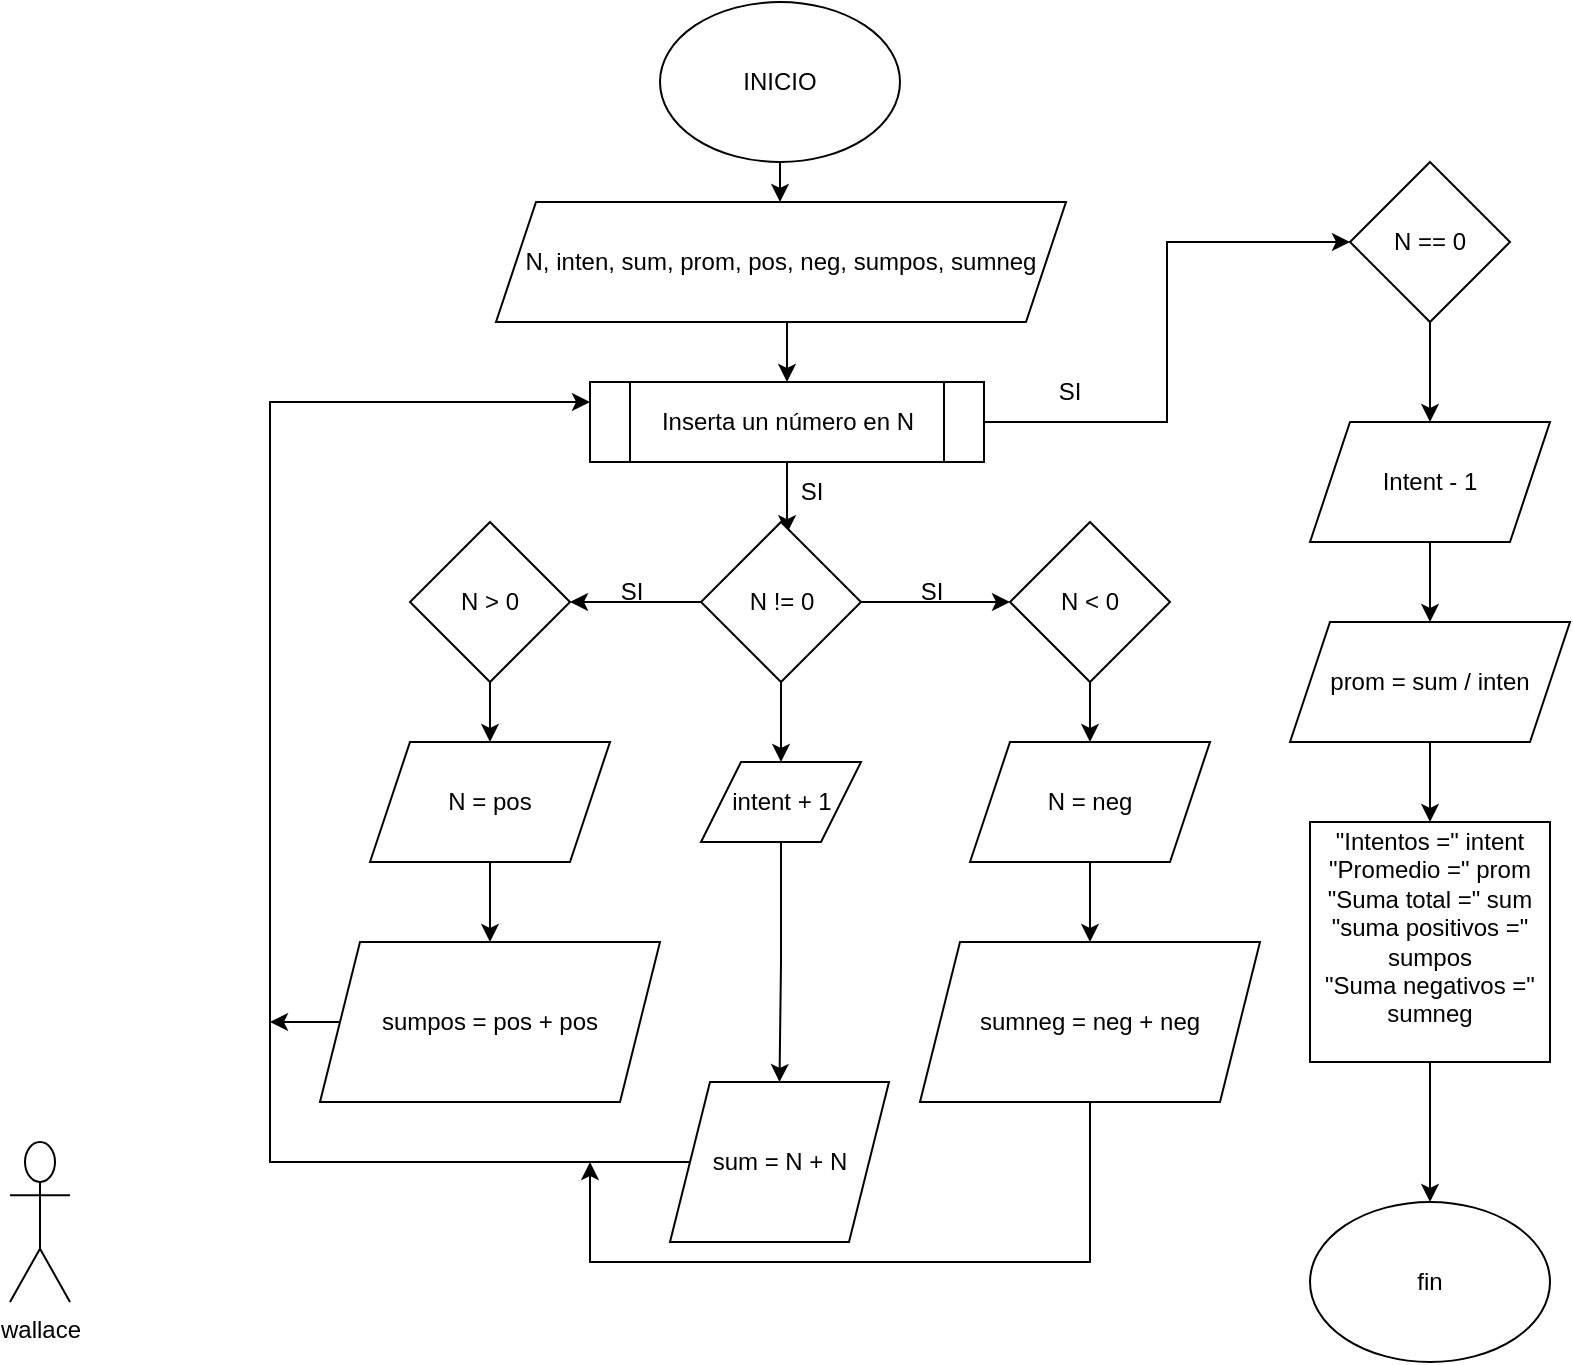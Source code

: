 <mxfile version="24.3.0" type="github">
  <diagram name="Página-1" id="wv47q-LeGvTTBHkPxyH3">
    <mxGraphModel dx="1235" dy="614" grid="1" gridSize="10" guides="1" tooltips="1" connect="1" arrows="1" fold="1" page="1" pageScale="1" pageWidth="850" pageHeight="1100" math="0" shadow="0">
      <root>
        <mxCell id="0" />
        <mxCell id="1" parent="0" />
        <mxCell id="9aZ72MxMiKyf0YZ_SbQL-32" style="edgeStyle=orthogonalEdgeStyle;rounded=0;orthogonalLoop=1;jettySize=auto;html=1;" edge="1" parent="1" source="9aZ72MxMiKyf0YZ_SbQL-1" target="9aZ72MxMiKyf0YZ_SbQL-5">
          <mxGeometry relative="1" as="geometry" />
        </mxCell>
        <mxCell id="9aZ72MxMiKyf0YZ_SbQL-1" value="INICIO" style="ellipse;whiteSpace=wrap;html=1;" vertex="1" parent="1">
          <mxGeometry x="365" y="10" width="120" height="80" as="geometry" />
        </mxCell>
        <mxCell id="9aZ72MxMiKyf0YZ_SbQL-2" value="fin" style="ellipse;whiteSpace=wrap;html=1;" vertex="1" parent="1">
          <mxGeometry x="690" y="610" width="120" height="80" as="geometry" />
        </mxCell>
        <mxCell id="9aZ72MxMiKyf0YZ_SbQL-37" style="edgeStyle=orthogonalEdgeStyle;rounded=0;orthogonalLoop=1;jettySize=auto;html=1;entryX=0.538;entryY=0.07;entryDx=0;entryDy=0;entryPerimeter=0;" edge="1" parent="1" source="9aZ72MxMiKyf0YZ_SbQL-3" target="9aZ72MxMiKyf0YZ_SbQL-4">
          <mxGeometry relative="1" as="geometry">
            <mxPoint x="428.5" y="260" as="targetPoint" />
          </mxGeometry>
        </mxCell>
        <mxCell id="9aZ72MxMiKyf0YZ_SbQL-39" style="edgeStyle=orthogonalEdgeStyle;rounded=0;orthogonalLoop=1;jettySize=auto;html=1;entryX=0;entryY=0.5;entryDx=0;entryDy=0;" edge="1" parent="1" source="9aZ72MxMiKyf0YZ_SbQL-3" target="9aZ72MxMiKyf0YZ_SbQL-28">
          <mxGeometry relative="1" as="geometry" />
        </mxCell>
        <mxCell id="9aZ72MxMiKyf0YZ_SbQL-3" value="Inserta un número en N" style="shape=process;whiteSpace=wrap;html=1;backgroundOutline=1;" vertex="1" parent="1">
          <mxGeometry x="330" y="200" width="197" height="40" as="geometry" />
        </mxCell>
        <mxCell id="9aZ72MxMiKyf0YZ_SbQL-35" style="edgeStyle=orthogonalEdgeStyle;rounded=0;orthogonalLoop=1;jettySize=auto;html=1;entryX=1;entryY=0.5;entryDx=0;entryDy=0;" edge="1" parent="1" source="9aZ72MxMiKyf0YZ_SbQL-4" target="9aZ72MxMiKyf0YZ_SbQL-25">
          <mxGeometry relative="1" as="geometry" />
        </mxCell>
        <mxCell id="9aZ72MxMiKyf0YZ_SbQL-36" style="edgeStyle=orthogonalEdgeStyle;rounded=0;orthogonalLoop=1;jettySize=auto;html=1;entryX=0;entryY=0.5;entryDx=0;entryDy=0;" edge="1" parent="1" source="9aZ72MxMiKyf0YZ_SbQL-4" target="9aZ72MxMiKyf0YZ_SbQL-18">
          <mxGeometry relative="1" as="geometry" />
        </mxCell>
        <mxCell id="9aZ72MxMiKyf0YZ_SbQL-46" style="edgeStyle=orthogonalEdgeStyle;rounded=0;orthogonalLoop=1;jettySize=auto;html=1;entryX=0.5;entryY=0;entryDx=0;entryDy=0;" edge="1" parent="1" source="9aZ72MxMiKyf0YZ_SbQL-4" target="9aZ72MxMiKyf0YZ_SbQL-12">
          <mxGeometry relative="1" as="geometry" />
        </mxCell>
        <mxCell id="9aZ72MxMiKyf0YZ_SbQL-4" value="N != 0" style="rhombus;whiteSpace=wrap;html=1;" vertex="1" parent="1">
          <mxGeometry x="385.5" y="270" width="80" height="80" as="geometry" />
        </mxCell>
        <mxCell id="9aZ72MxMiKyf0YZ_SbQL-34" style="edgeStyle=orthogonalEdgeStyle;rounded=0;orthogonalLoop=1;jettySize=auto;html=1;exitX=0.5;exitY=1;exitDx=0;exitDy=0;entryX=0.5;entryY=0;entryDx=0;entryDy=0;" edge="1" parent="1" source="9aZ72MxMiKyf0YZ_SbQL-5" target="9aZ72MxMiKyf0YZ_SbQL-3">
          <mxGeometry relative="1" as="geometry" />
        </mxCell>
        <mxCell id="9aZ72MxMiKyf0YZ_SbQL-5" value="N, inten, sum, prom, pos, neg, sumpos, sumneg" style="shape=parallelogram;perimeter=parallelogramPerimeter;whiteSpace=wrap;html=1;fixedSize=1;" vertex="1" parent="1">
          <mxGeometry x="283" y="110" width="285" height="60" as="geometry" />
        </mxCell>
        <mxCell id="9aZ72MxMiKyf0YZ_SbQL-8" value="wallace" style="shape=umlActor;verticalLabelPosition=bottom;verticalAlign=top;html=1;outlineConnect=0;" vertex="1" parent="1">
          <mxGeometry x="40" y="580" width="30" height="80" as="geometry" />
        </mxCell>
        <mxCell id="9aZ72MxMiKyf0YZ_SbQL-47" style="edgeStyle=orthogonalEdgeStyle;rounded=0;orthogonalLoop=1;jettySize=auto;html=1;entryX=0.5;entryY=0;entryDx=0;entryDy=0;" edge="1" parent="1" source="9aZ72MxMiKyf0YZ_SbQL-12" target="9aZ72MxMiKyf0YZ_SbQL-15">
          <mxGeometry relative="1" as="geometry" />
        </mxCell>
        <mxCell id="9aZ72MxMiKyf0YZ_SbQL-12" value="intent + 1" style="shape=parallelogram;perimeter=parallelogramPerimeter;whiteSpace=wrap;html=1;fixedSize=1;" vertex="1" parent="1">
          <mxGeometry x="385.5" y="390" width="80" height="40" as="geometry" />
        </mxCell>
        <mxCell id="9aZ72MxMiKyf0YZ_SbQL-48" style="edgeStyle=orthogonalEdgeStyle;rounded=0;orthogonalLoop=1;jettySize=auto;html=1;entryX=0;entryY=0.25;entryDx=0;entryDy=0;exitX=0;exitY=0.5;exitDx=0;exitDy=0;" edge="1" parent="1" source="9aZ72MxMiKyf0YZ_SbQL-15" target="9aZ72MxMiKyf0YZ_SbQL-3">
          <mxGeometry relative="1" as="geometry">
            <mxPoint x="195" y="209.52" as="targetPoint" />
            <mxPoint x="405" y="559.52" as="sourcePoint" />
            <Array as="points">
              <mxPoint x="170" y="590" />
              <mxPoint x="170" y="210" />
            </Array>
          </mxGeometry>
        </mxCell>
        <mxCell id="9aZ72MxMiKyf0YZ_SbQL-15" value="sum = N + N" style="shape=parallelogram;perimeter=parallelogramPerimeter;whiteSpace=wrap;html=1;fixedSize=1;" vertex="1" parent="1">
          <mxGeometry x="370" y="550" width="109.5" height="80" as="geometry" />
        </mxCell>
        <mxCell id="9aZ72MxMiKyf0YZ_SbQL-40" style="edgeStyle=orthogonalEdgeStyle;rounded=0;orthogonalLoop=1;jettySize=auto;html=1;entryX=0.5;entryY=0;entryDx=0;entryDy=0;" edge="1" parent="1" source="9aZ72MxMiKyf0YZ_SbQL-18" target="9aZ72MxMiKyf0YZ_SbQL-19">
          <mxGeometry relative="1" as="geometry" />
        </mxCell>
        <mxCell id="9aZ72MxMiKyf0YZ_SbQL-18" value="N &amp;lt; 0" style="rhombus;whiteSpace=wrap;html=1;" vertex="1" parent="1">
          <mxGeometry x="540" y="270" width="80" height="80" as="geometry" />
        </mxCell>
        <mxCell id="9aZ72MxMiKyf0YZ_SbQL-41" style="edgeStyle=orthogonalEdgeStyle;rounded=0;orthogonalLoop=1;jettySize=auto;html=1;entryX=0.5;entryY=0;entryDx=0;entryDy=0;" edge="1" parent="1" source="9aZ72MxMiKyf0YZ_SbQL-19" target="9aZ72MxMiKyf0YZ_SbQL-22">
          <mxGeometry relative="1" as="geometry" />
        </mxCell>
        <mxCell id="9aZ72MxMiKyf0YZ_SbQL-19" value="N = neg" style="shape=parallelogram;perimeter=parallelogramPerimeter;whiteSpace=wrap;html=1;fixedSize=1;" vertex="1" parent="1">
          <mxGeometry x="520" y="380" width="120" height="60" as="geometry" />
        </mxCell>
        <mxCell id="9aZ72MxMiKyf0YZ_SbQL-50" style="edgeStyle=orthogonalEdgeStyle;rounded=0;orthogonalLoop=1;jettySize=auto;html=1;" edge="1" parent="1" source="9aZ72MxMiKyf0YZ_SbQL-22">
          <mxGeometry relative="1" as="geometry">
            <mxPoint x="330" y="590" as="targetPoint" />
            <Array as="points">
              <mxPoint x="580" y="640" />
              <mxPoint x="330" y="640" />
            </Array>
          </mxGeometry>
        </mxCell>
        <mxCell id="9aZ72MxMiKyf0YZ_SbQL-22" value="sumneg = neg + neg" style="shape=parallelogram;perimeter=parallelogramPerimeter;whiteSpace=wrap;html=1;fixedSize=1;" vertex="1" parent="1">
          <mxGeometry x="495" y="480" width="170" height="80" as="geometry" />
        </mxCell>
        <mxCell id="9aZ72MxMiKyf0YZ_SbQL-43" style="edgeStyle=orthogonalEdgeStyle;rounded=0;orthogonalLoop=1;jettySize=auto;html=1;" edge="1" parent="1" source="9aZ72MxMiKyf0YZ_SbQL-25" target="9aZ72MxMiKyf0YZ_SbQL-26">
          <mxGeometry relative="1" as="geometry" />
        </mxCell>
        <mxCell id="9aZ72MxMiKyf0YZ_SbQL-25" value="N &amp;gt; 0" style="rhombus;whiteSpace=wrap;html=1;" vertex="1" parent="1">
          <mxGeometry x="240" y="270" width="80" height="80" as="geometry" />
        </mxCell>
        <mxCell id="9aZ72MxMiKyf0YZ_SbQL-44" style="edgeStyle=orthogonalEdgeStyle;rounded=0;orthogonalLoop=1;jettySize=auto;html=1;entryX=0.5;entryY=0;entryDx=0;entryDy=0;" edge="1" parent="1" source="9aZ72MxMiKyf0YZ_SbQL-26" target="9aZ72MxMiKyf0YZ_SbQL-27">
          <mxGeometry relative="1" as="geometry" />
        </mxCell>
        <mxCell id="9aZ72MxMiKyf0YZ_SbQL-26" value="N = pos" style="shape=parallelogram;perimeter=parallelogramPerimeter;whiteSpace=wrap;html=1;fixedSize=1;" vertex="1" parent="1">
          <mxGeometry x="220" y="380" width="120" height="60" as="geometry" />
        </mxCell>
        <mxCell id="9aZ72MxMiKyf0YZ_SbQL-49" style="edgeStyle=orthogonalEdgeStyle;rounded=0;orthogonalLoop=1;jettySize=auto;html=1;exitX=0;exitY=0.5;exitDx=0;exitDy=0;" edge="1" parent="1" source="9aZ72MxMiKyf0YZ_SbQL-27">
          <mxGeometry relative="1" as="geometry">
            <mxPoint x="170" y="520" as="targetPoint" />
          </mxGeometry>
        </mxCell>
        <mxCell id="9aZ72MxMiKyf0YZ_SbQL-27" value="sumpos = pos + pos" style="shape=parallelogram;perimeter=parallelogramPerimeter;whiteSpace=wrap;html=1;fixedSize=1;" vertex="1" parent="1">
          <mxGeometry x="195" y="480" width="170" height="80" as="geometry" />
        </mxCell>
        <mxCell id="9aZ72MxMiKyf0YZ_SbQL-53" style="edgeStyle=orthogonalEdgeStyle;rounded=0;orthogonalLoop=1;jettySize=auto;html=1;entryX=0.5;entryY=0;entryDx=0;entryDy=0;" edge="1" parent="1" source="9aZ72MxMiKyf0YZ_SbQL-28" target="9aZ72MxMiKyf0YZ_SbQL-52">
          <mxGeometry relative="1" as="geometry" />
        </mxCell>
        <mxCell id="9aZ72MxMiKyf0YZ_SbQL-28" value="N == 0" style="rhombus;whiteSpace=wrap;html=1;" vertex="1" parent="1">
          <mxGeometry x="710" y="90" width="80" height="80" as="geometry" />
        </mxCell>
        <mxCell id="9aZ72MxMiKyf0YZ_SbQL-56" style="edgeStyle=orthogonalEdgeStyle;rounded=0;orthogonalLoop=1;jettySize=auto;html=1;" edge="1" parent="1" source="9aZ72MxMiKyf0YZ_SbQL-51" target="9aZ72MxMiKyf0YZ_SbQL-55">
          <mxGeometry relative="1" as="geometry" />
        </mxCell>
        <mxCell id="9aZ72MxMiKyf0YZ_SbQL-51" value="prom = sum / inten" style="shape=parallelogram;perimeter=parallelogramPerimeter;whiteSpace=wrap;html=1;fixedSize=1;" vertex="1" parent="1">
          <mxGeometry x="680" y="320" width="140" height="60" as="geometry" />
        </mxCell>
        <mxCell id="9aZ72MxMiKyf0YZ_SbQL-54" style="edgeStyle=orthogonalEdgeStyle;rounded=0;orthogonalLoop=1;jettySize=auto;html=1;" edge="1" parent="1" source="9aZ72MxMiKyf0YZ_SbQL-52" target="9aZ72MxMiKyf0YZ_SbQL-51">
          <mxGeometry relative="1" as="geometry" />
        </mxCell>
        <mxCell id="9aZ72MxMiKyf0YZ_SbQL-52" value="Intent - 1" style="shape=parallelogram;perimeter=parallelogramPerimeter;whiteSpace=wrap;html=1;fixedSize=1;" vertex="1" parent="1">
          <mxGeometry x="690" y="220" width="120" height="60" as="geometry" />
        </mxCell>
        <mxCell id="9aZ72MxMiKyf0YZ_SbQL-57" style="edgeStyle=orthogonalEdgeStyle;rounded=0;orthogonalLoop=1;jettySize=auto;html=1;" edge="1" parent="1" source="9aZ72MxMiKyf0YZ_SbQL-55" target="9aZ72MxMiKyf0YZ_SbQL-2">
          <mxGeometry relative="1" as="geometry" />
        </mxCell>
        <mxCell id="9aZ72MxMiKyf0YZ_SbQL-55" value="&quot;Intentos =&quot; intent&lt;div&gt;&quot;Promedio =&quot; prom&lt;br&gt;&lt;div&gt;&quot;Suma total =&quot; sum&lt;/div&gt;&lt;div&gt;&quot;suma positivos =&quot; sumpos&lt;/div&gt;&lt;div&gt;&quot;Suma negativos =&quot; sumneg&lt;/div&gt;&lt;div&gt;&lt;br&gt;&lt;/div&gt;&lt;/div&gt;" style="whiteSpace=wrap;html=1;aspect=fixed;" vertex="1" parent="1">
          <mxGeometry x="690" y="420" width="120" height="120" as="geometry" />
        </mxCell>
        <mxCell id="9aZ72MxMiKyf0YZ_SbQL-58" value="SI" style="text;html=1;align=center;verticalAlign=middle;whiteSpace=wrap;rounded=0;" vertex="1" parent="1">
          <mxGeometry x="410.5" y="240" width="60" height="30" as="geometry" />
        </mxCell>
        <mxCell id="9aZ72MxMiKyf0YZ_SbQL-59" value="SI" style="text;html=1;align=center;verticalAlign=middle;whiteSpace=wrap;rounded=0;" vertex="1" parent="1">
          <mxGeometry x="540" y="190" width="60" height="30" as="geometry" />
        </mxCell>
        <mxCell id="9aZ72MxMiKyf0YZ_SbQL-60" value="SI" style="text;html=1;align=center;verticalAlign=middle;whiteSpace=wrap;rounded=0;" vertex="1" parent="1">
          <mxGeometry x="320.5" y="290" width="60" height="30" as="geometry" />
        </mxCell>
        <mxCell id="9aZ72MxMiKyf0YZ_SbQL-61" value="SI" style="text;html=1;align=center;verticalAlign=middle;whiteSpace=wrap;rounded=0;" vertex="1" parent="1">
          <mxGeometry x="470.5" y="290" width="60" height="30" as="geometry" />
        </mxCell>
      </root>
    </mxGraphModel>
  </diagram>
</mxfile>
